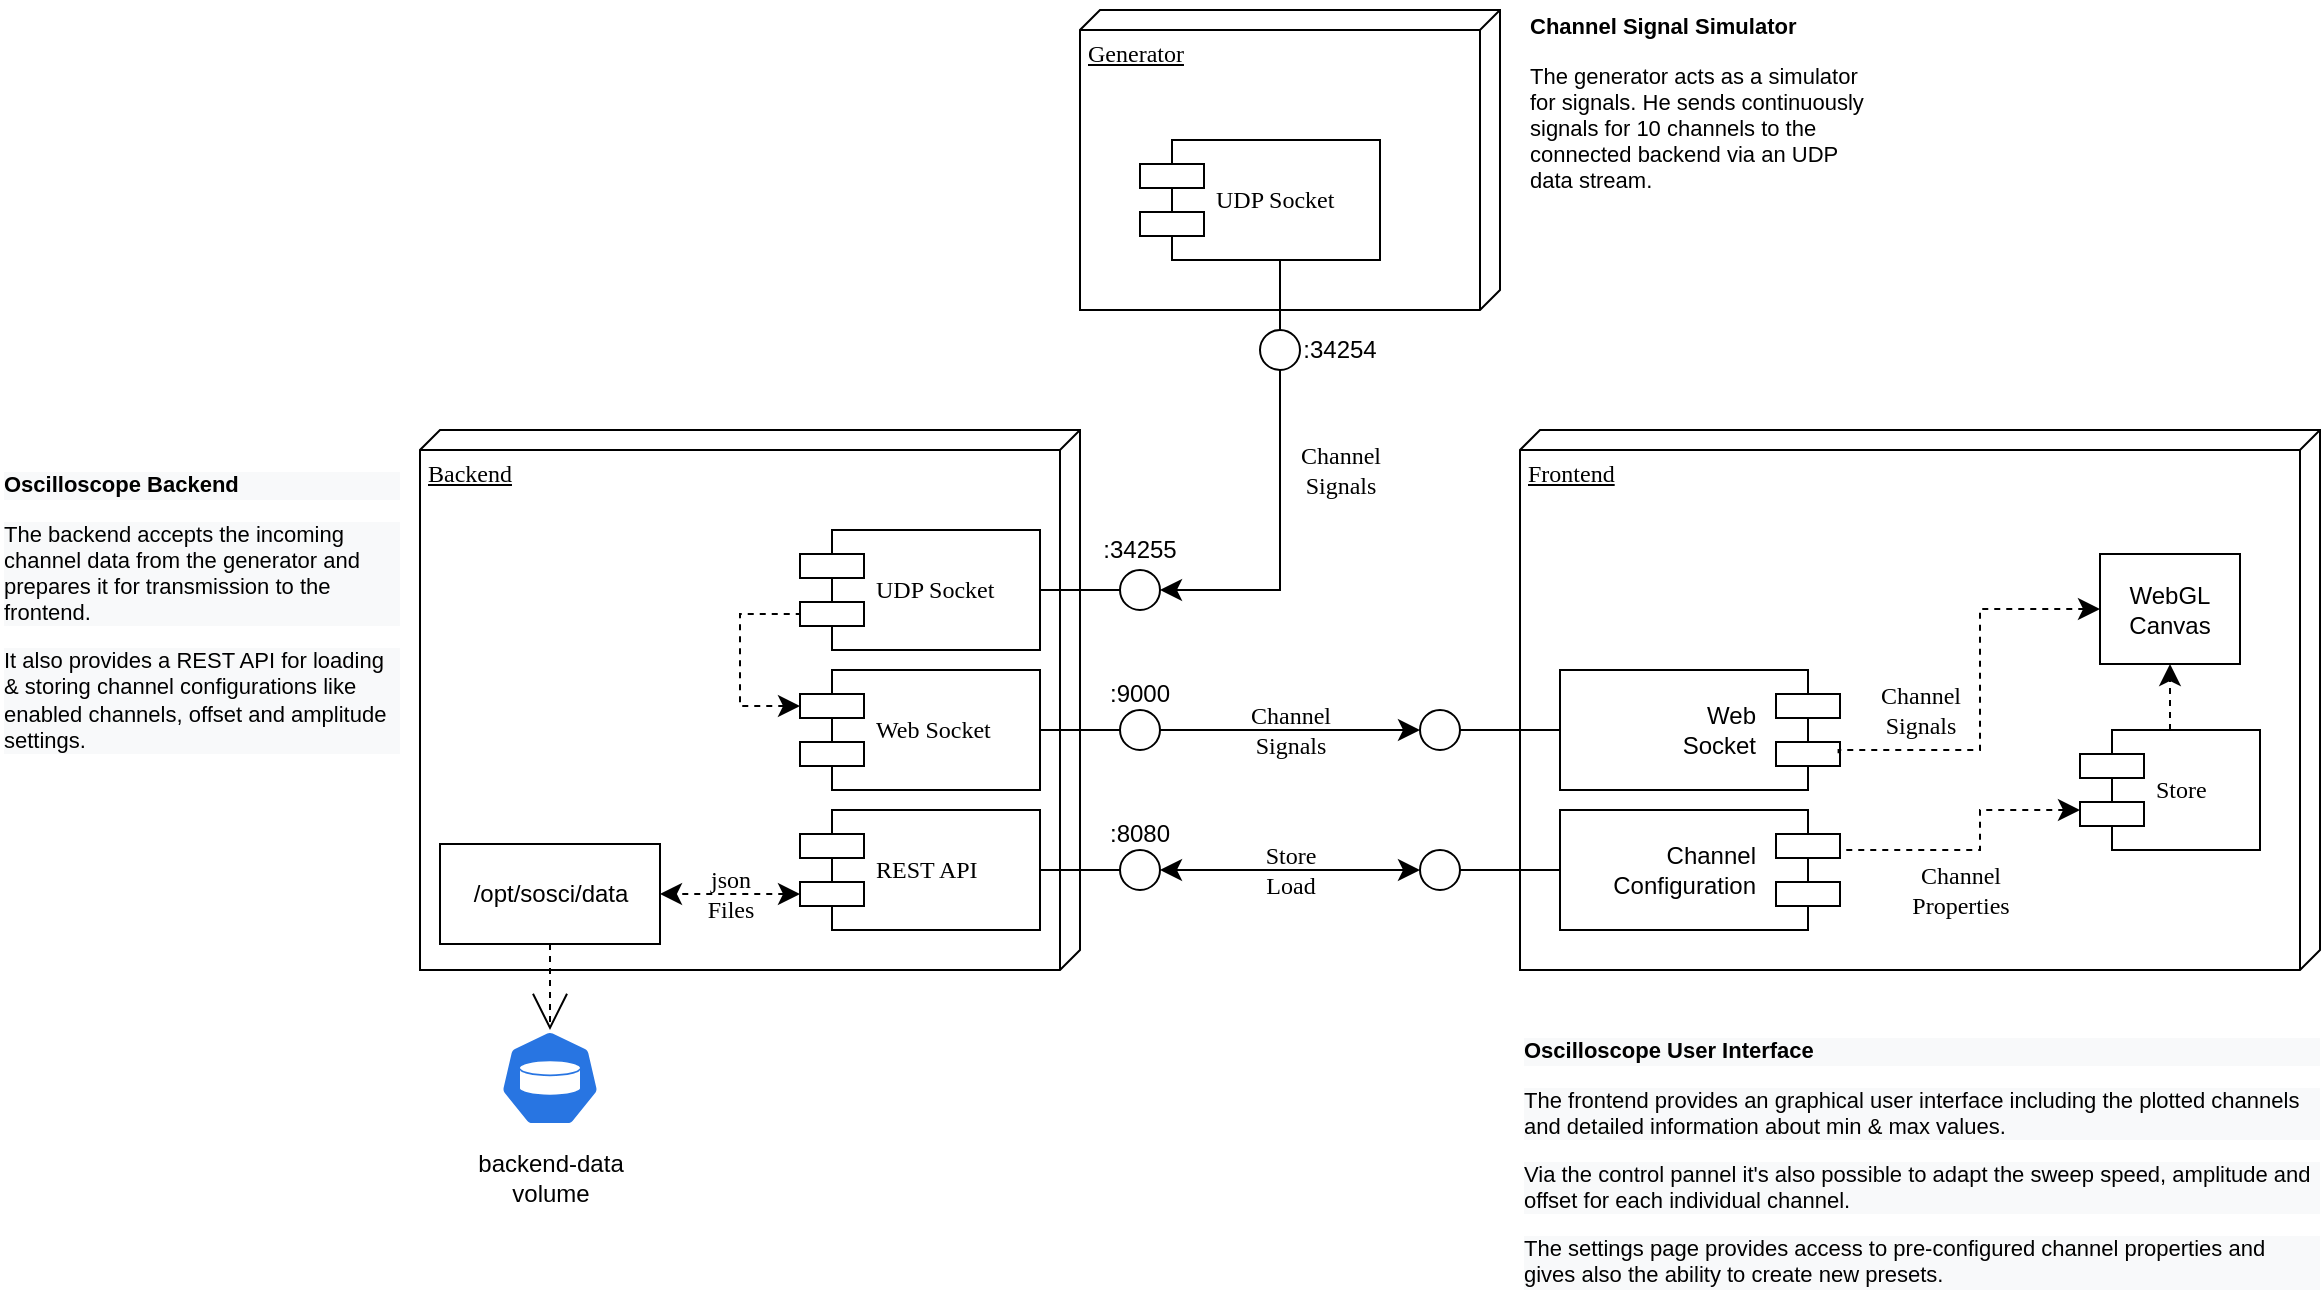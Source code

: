 <mxfile version="19.0.3" type="device"><diagram name="Page-1" id="5f0bae14-7c28-e335-631c-24af17079c00"><mxGraphModel dx="2996" dy="1993" grid="1" gridSize="10" guides="1" tooltips="1" connect="1" arrows="1" fold="1" page="1" pageScale="1" pageWidth="1100" pageHeight="850" background="none" math="0" shadow="0"><root><mxCell id="0"/><mxCell id="1" parent="0"/><mxCell id="39150e848f15840c-1" value="Backend" style="verticalAlign=top;align=left;spacingTop=8;spacingLeft=2;spacingRight=12;shape=cube;size=10;direction=south;fontStyle=4;html=1;rounded=0;shadow=0;comic=0;labelBackgroundColor=none;strokeWidth=1;fontFamily=Verdana;fontSize=12" parent="1" vertex="1"><mxGeometry x="110" y="90" width="330" height="270" as="geometry"/></mxCell><mxCell id="39150e848f15840c-2" value="Generator" style="verticalAlign=top;align=left;spacingTop=8;spacingLeft=2;spacingRight=12;shape=cube;size=10;direction=south;fontStyle=4;html=1;rounded=0;shadow=0;comic=0;labelBackgroundColor=none;strokeWidth=1;fontFamily=Verdana;fontSize=12" parent="1" vertex="1"><mxGeometry x="440" y="-120" width="210" height="150" as="geometry"/></mxCell><mxCell id="39150e848f15840c-3" value="Frontend" style="verticalAlign=top;align=left;spacingTop=8;spacingLeft=2;spacingRight=12;shape=cube;size=10;direction=south;fontStyle=4;html=1;rounded=0;shadow=0;comic=0;labelBackgroundColor=none;strokeWidth=1;fontFamily=Verdana;fontSize=12" parent="1" vertex="1"><mxGeometry x="660" y="90" width="400" height="270" as="geometry"/></mxCell><mxCell id="39150e848f15840c-5" value="UDP Socket" style="shape=component;align=left;spacingLeft=36;rounded=0;shadow=0;comic=0;labelBackgroundColor=none;strokeWidth=1;fontFamily=Verdana;fontSize=12;html=1;" parent="1" vertex="1"><mxGeometry x="300" y="140" width="120" height="60" as="geometry"/></mxCell><mxCell id="39150e848f15840c-6" value="" style="ellipse;whiteSpace=wrap;html=1;rounded=0;shadow=0;comic=0;labelBackgroundColor=none;strokeWidth=1;fontFamily=Verdana;fontSize=12;align=center;" parent="1" vertex="1"><mxGeometry x="460" y="160" width="20" height="20" as="geometry"/></mxCell><mxCell id="39150e848f15840c-7" value="UDP Socket" style="shape=component;align=left;spacingLeft=36;rounded=0;shadow=0;comic=0;labelBackgroundColor=none;strokeWidth=1;fontFamily=Verdana;fontSize=12;html=1;" parent="1" vertex="1"><mxGeometry x="470" y="-55" width="120" height="60" as="geometry"/></mxCell><mxCell id="39150e848f15840c-9" value="" style="ellipse;whiteSpace=wrap;html=1;rounded=0;shadow=0;comic=0;labelBackgroundColor=none;strokeWidth=1;fontFamily=Verdana;fontSize=12;align=center;" parent="1" vertex="1"><mxGeometry x="530" y="40" width="20" height="20" as="geometry"/></mxCell><mxCell id="39150e848f15840c-12" value="Channel&lt;br&gt;Signals" style="edgeStyle=none;rounded=0;html=1;labelBackgroundColor=none;startArrow=none;startFill=0;startSize=8;endArrow=classic;endFill=1;endSize=8;fontFamily=Verdana;fontSize=12;entryX=1;entryY=0.5;entryDx=0;entryDy=0;exitX=0.5;exitY=1;exitDx=0;exitDy=0;" parent="1" source="39150e848f15840c-9" target="39150e848f15840c-6" edge="1"><mxGeometry x="-0.412" y="30" relative="1" as="geometry"><Array as="points"><mxPoint x="540" y="170"/></Array><mxPoint as="offset"/></mxGeometry></mxCell><mxCell id="39150e848f15840c-13" style="edgeStyle=elbowEdgeStyle;rounded=0;html=1;labelBackgroundColor=none;startArrow=none;startFill=0;startSize=8;endArrow=none;endFill=0;endSize=16;fontFamily=Verdana;fontSize=12;" parent="1" source="39150e848f15840c-9" target="39150e848f15840c-7" edge="1"><mxGeometry relative="1" as="geometry"/></mxCell><mxCell id="39150e848f15840c-14" style="edgeStyle=elbowEdgeStyle;rounded=0;html=1;labelBackgroundColor=none;startArrow=none;startFill=0;startSize=8;endArrow=none;endFill=0;endSize=16;fontFamily=Verdana;fontSize=12;" parent="1" source="39150e848f15840c-6" target="39150e848f15840c-5" edge="1"><mxGeometry relative="1" as="geometry"/></mxCell><mxCell id="39150e848f15840c-17" value="Store&lt;br&gt;Load" style="edgeStyle=orthogonalEdgeStyle;rounded=0;html=1;labelBackgroundColor=none;startArrow=classic;startFill=1;startSize=8;endArrow=classic;endFill=1;endSize=8;fontFamily=Verdana;fontSize=12;entryX=1;entryY=0.5;entryDx=0;entryDy=0;exitX=0;exitY=0.5;exitDx=0;exitDy=0;" parent="1" source="5YSPNzkbMT4IatlBzflK-15" target="5YSPNzkbMT4IatlBzflK-7" edge="1"><mxGeometry relative="1" as="geometry"><Array as="points"><mxPoint x="610" y="310"/></Array></mxGeometry></mxCell><mxCell id="5YSPNzkbMT4IatlBzflK-3" value="Web Socket" style="shape=component;align=left;spacingLeft=36;rounded=0;shadow=0;comic=0;labelBackgroundColor=none;strokeWidth=1;fontFamily=Verdana;fontSize=12;html=1;" parent="1" vertex="1"><mxGeometry x="300" y="210" width="120" height="60" as="geometry"/></mxCell><mxCell id="5YSPNzkbMT4IatlBzflK-4" value="" style="ellipse;whiteSpace=wrap;html=1;rounded=0;shadow=0;comic=0;labelBackgroundColor=none;strokeWidth=1;fontFamily=Verdana;fontSize=12;align=center;" parent="1" vertex="1"><mxGeometry x="460" y="230" width="20" height="20" as="geometry"/></mxCell><mxCell id="5YSPNzkbMT4IatlBzflK-5" style="edgeStyle=elbowEdgeStyle;rounded=0;html=1;labelBackgroundColor=none;startArrow=none;startFill=0;startSize=8;endArrow=none;endFill=0;endSize=16;fontFamily=Verdana;fontSize=12;" parent="1" source="5YSPNzkbMT4IatlBzflK-4" target="5YSPNzkbMT4IatlBzflK-3" edge="1"><mxGeometry relative="1" as="geometry"/></mxCell><mxCell id="5YSPNzkbMT4IatlBzflK-6" value="REST API" style="shape=component;align=left;spacingLeft=36;rounded=0;shadow=0;comic=0;labelBackgroundColor=none;strokeWidth=1;fontFamily=Verdana;fontSize=12;html=1;" parent="1" vertex="1"><mxGeometry x="300" y="280" width="120" height="60" as="geometry"/></mxCell><mxCell id="5YSPNzkbMT4IatlBzflK-7" value="" style="ellipse;whiteSpace=wrap;html=1;rounded=0;shadow=0;comic=0;labelBackgroundColor=none;strokeWidth=1;fontFamily=Verdana;fontSize=12;align=center;" parent="1" vertex="1"><mxGeometry x="460" y="300" width="20" height="20" as="geometry"/></mxCell><mxCell id="5YSPNzkbMT4IatlBzflK-8" style="edgeStyle=elbowEdgeStyle;rounded=0;html=1;labelBackgroundColor=none;startArrow=none;startFill=0;startSize=8;endArrow=none;endFill=0;endSize=16;fontFamily=Verdana;fontSize=12;" parent="1" source="5YSPNzkbMT4IatlBzflK-7" target="5YSPNzkbMT4IatlBzflK-6" edge="1"><mxGeometry relative="1" as="geometry"/></mxCell><mxCell id="5YSPNzkbMT4IatlBzflK-14" value="" style="shape=component;align=left;spacingLeft=36;rounded=0;shadow=0;comic=0;labelBackgroundColor=none;strokeWidth=1;fontFamily=Verdana;fontSize=12;html=1;flipV=1;flipH=1;" parent="1" vertex="1"><mxGeometry x="680" y="280" width="140" height="60" as="geometry"/></mxCell><mxCell id="5YSPNzkbMT4IatlBzflK-15" value="" style="ellipse;whiteSpace=wrap;html=1;rounded=0;shadow=0;comic=0;labelBackgroundColor=none;strokeWidth=1;fontFamily=Verdana;fontSize=12;align=center;" parent="1" vertex="1"><mxGeometry x="610" y="300" width="20" height="20" as="geometry"/></mxCell><mxCell id="5YSPNzkbMT4IatlBzflK-16" style="edgeStyle=elbowEdgeStyle;rounded=0;html=1;labelBackgroundColor=none;startArrow=none;startFill=0;startSize=8;endArrow=none;endFill=0;endSize=16;fontFamily=Verdana;fontSize=12;" parent="1" source="5YSPNzkbMT4IatlBzflK-15" target="5YSPNzkbMT4IatlBzflK-14" edge="1"><mxGeometry relative="1" as="geometry"/></mxCell><mxCell id="5YSPNzkbMT4IatlBzflK-17" value="/opt/sosci/data" style="html=1;" parent="1" vertex="1"><mxGeometry x="120" y="297" width="110" height="50" as="geometry"/></mxCell><mxCell id="5YSPNzkbMT4IatlBzflK-18" value="json&lt;br&gt;Files" style="edgeStyle=none;rounded=0;html=1;dashed=1;labelBackgroundColor=none;startArrow=classic;startFill=1;startSize=8;endArrow=classic;endFill=1;endSize=8;fontFamily=Verdana;fontSize=12;entryX=1;entryY=0.5;entryDx=0;entryDy=0;exitX=0;exitY=0.7;exitDx=0;exitDy=0;" parent="1" source="5YSPNzkbMT4IatlBzflK-6" target="5YSPNzkbMT4IatlBzflK-17" edge="1"><mxGeometry relative="1" as="geometry"><mxPoint x="770" y="180" as="sourcePoint"/><mxPoint x="490" y="180" as="targetPoint"/></mxGeometry></mxCell><mxCell id="5YSPNzkbMT4IatlBzflK-19" value="&lt;br&gt;&lt;br&gt;&lt;br&gt;&lt;br&gt;&lt;br&gt;&lt;br&gt;&lt;br&gt;backend-data&lt;br&gt;volume" style="sketch=0;html=1;dashed=0;whitespace=wrap;fillColor=#2875E2;strokeColor=#ffffff;points=[[0.005,0.63,0],[0.1,0.2,0],[0.9,0.2,0],[0.5,0,0],[0.995,0.63,0],[0.72,0.99,0],[0.5,1,0],[0.28,0.99,0]];shape=mxgraph.kubernetes.icon;prIcon=vol" parent="1" vertex="1"><mxGeometry x="150" y="390" width="50" height="48" as="geometry"/></mxCell><mxCell id="5YSPNzkbMT4IatlBzflK-20" style="edgeStyle=none;rounded=0;html=1;dashed=1;labelBackgroundColor=none;startArrow=none;startFill=0;startSize=8;endArrow=open;endFill=0;endSize=16;fontFamily=Verdana;fontSize=12;entryX=0.5;entryY=0;entryDx=0;entryDy=0;exitX=0.5;exitY=1;exitDx=0;exitDy=0;entryPerimeter=0;" parent="1" source="5YSPNzkbMT4IatlBzflK-17" target="5YSPNzkbMT4IatlBzflK-19" edge="1"><mxGeometry relative="1" as="geometry"><mxPoint x="290" y="332" as="sourcePoint"/><mxPoint x="230" y="332" as="targetPoint"/></mxGeometry></mxCell><mxCell id="5YSPNzkbMT4IatlBzflK-22" value="" style="shape=component;align=left;spacingLeft=36;rounded=0;shadow=0;comic=0;labelBackgroundColor=none;strokeWidth=1;fontFamily=Verdana;fontSize=12;html=1;flipV=1;flipH=1;" parent="1" vertex="1"><mxGeometry x="680" y="210" width="140" height="60" as="geometry"/></mxCell><mxCell id="5YSPNzkbMT4IatlBzflK-23" value="" style="ellipse;whiteSpace=wrap;html=1;rounded=0;shadow=0;comic=0;labelBackgroundColor=none;strokeWidth=1;fontFamily=Verdana;fontSize=12;align=center;" parent="1" vertex="1"><mxGeometry x="610" y="230" width="20" height="20" as="geometry"/></mxCell><mxCell id="5YSPNzkbMT4IatlBzflK-24" style="edgeStyle=elbowEdgeStyle;rounded=0;html=1;labelBackgroundColor=none;startArrow=none;startFill=0;startSize=8;endArrow=none;endFill=0;endSize=16;fontFamily=Verdana;fontSize=12;" parent="1" source="5YSPNzkbMT4IatlBzflK-23" target="5YSPNzkbMT4IatlBzflK-22" edge="1"><mxGeometry relative="1" as="geometry"/></mxCell><mxCell id="5YSPNzkbMT4IatlBzflK-25" value="Web Socket" style="text;html=1;strokeColor=none;fillColor=none;align=right;verticalAlign=middle;whiteSpace=wrap;rounded=0;" parent="1" vertex="1"><mxGeometry x="720" y="225" width="60" height="30" as="geometry"/></mxCell><mxCell id="5YSPNzkbMT4IatlBzflK-26" value="Channel&lt;br&gt;Configuration" style="text;html=1;strokeColor=none;fillColor=none;align=right;verticalAlign=middle;whiteSpace=wrap;rounded=0;" parent="1" vertex="1"><mxGeometry x="720" y="295" width="60" height="30" as="geometry"/></mxCell><mxCell id="5YSPNzkbMT4IatlBzflK-27" value="Channel&lt;br&gt;Signals" style="edgeStyle=orthogonalEdgeStyle;rounded=0;html=1;labelBackgroundColor=none;startArrow=classic;startFill=1;startSize=8;endArrow=none;endFill=0;endSize=8;fontFamily=Verdana;fontSize=12;entryX=1;entryY=0.5;entryDx=0;entryDy=0;exitX=0;exitY=0.5;exitDx=0;exitDy=0;" parent="1" source="5YSPNzkbMT4IatlBzflK-23" target="5YSPNzkbMT4IatlBzflK-4" edge="1"><mxGeometry relative="1" as="geometry"><Array as="points"/><mxPoint x="610" y="435" as="sourcePoint"/><mxPoint x="490.0" y="320" as="targetPoint"/></mxGeometry></mxCell><mxCell id="5YSPNzkbMT4IatlBzflK-28" style="edgeStyle=orthogonalEdgeStyle;rounded=0;html=1;labelBackgroundColor=none;startArrow=classic;startFill=1;startSize=8;endArrow=none;endFill=0;endSize=8;fontFamily=Verdana;fontSize=12;entryX=0;entryY=0.7;entryDx=0;entryDy=0;exitX=0;exitY=0.3;exitDx=0;exitDy=0;dashed=1;" parent="1" source="5YSPNzkbMT4IatlBzflK-3" target="39150e848f15840c-5" edge="1"><mxGeometry relative="1" as="geometry"><Array as="points"><mxPoint x="270" y="228"/><mxPoint x="270" y="182"/></Array><mxPoint x="620.0" y="250" as="sourcePoint"/><mxPoint x="490.0" y="250" as="targetPoint"/></mxGeometry></mxCell><mxCell id="5YSPNzkbMT4IatlBzflK-29" value=":34254" style="text;html=1;strokeColor=none;fillColor=none;align=center;verticalAlign=middle;whiteSpace=wrap;rounded=0;" parent="1" vertex="1"><mxGeometry x="540" y="35" width="60" height="30" as="geometry"/></mxCell><mxCell id="5YSPNzkbMT4IatlBzflK-30" value=":34255" style="text;html=1;strokeColor=none;fillColor=none;align=center;verticalAlign=middle;whiteSpace=wrap;rounded=0;" parent="1" vertex="1"><mxGeometry x="440" y="135" width="60" height="30" as="geometry"/></mxCell><mxCell id="5YSPNzkbMT4IatlBzflK-31" value=":9000" style="text;html=1;strokeColor=none;fillColor=none;align=center;verticalAlign=middle;whiteSpace=wrap;rounded=0;" parent="1" vertex="1"><mxGeometry x="440" y="207" width="60" height="30" as="geometry"/></mxCell><mxCell id="5YSPNzkbMT4IatlBzflK-32" value=":8080" style="text;html=1;strokeColor=none;fillColor=none;align=center;verticalAlign=middle;whiteSpace=wrap;rounded=0;" parent="1" vertex="1"><mxGeometry x="440" y="277" width="60" height="30" as="geometry"/></mxCell><mxCell id="5YSPNzkbMT4IatlBzflK-33" value="Channel&lt;br&gt;Properties" style="edgeStyle=orthogonalEdgeStyle;rounded=0;html=1;labelBackgroundColor=none;startArrow=classic;startFill=1;startSize=8;endArrow=none;endFill=0;endSize=8;fontFamily=Verdana;fontSize=12;entryX=1;entryY=0.25;entryDx=0;entryDy=0;dashed=1;" parent="1" source="5YSPNzkbMT4IatlBzflK-34" target="5YSPNzkbMT4IatlBzflK-14" edge="1"><mxGeometry x="0.242" y="22" relative="1" as="geometry"><Array as="points"><mxPoint x="890" y="280"/><mxPoint x="890" y="300"/><mxPoint x="820" y="300"/></Array><mxPoint x="820" y="260" as="sourcePoint"/><mxPoint x="310" y="192" as="targetPoint"/><mxPoint x="10" y="-2" as="offset"/></mxGeometry></mxCell><mxCell id="5YSPNzkbMT4IatlBzflK-34" value="Store" style="shape=component;align=left;spacingLeft=36;rounded=0;shadow=0;comic=0;labelBackgroundColor=none;strokeWidth=1;fontFamily=Verdana;fontSize=12;html=1;" parent="1" vertex="1"><mxGeometry x="940" y="240" width="90" height="60" as="geometry"/></mxCell><mxCell id="5YSPNzkbMT4IatlBzflK-35" value="Channel&lt;br&gt;Signals" style="edgeStyle=orthogonalEdgeStyle;rounded=0;html=1;labelBackgroundColor=none;startArrow=classic;startFill=1;startSize=8;endArrow=none;endFill=0;endSize=8;fontFamily=Verdana;fontSize=12;entryX=0.005;entryY=0.3;entryDx=0;entryDy=0;dashed=1;entryPerimeter=0;exitX=0;exitY=0.5;exitDx=0;exitDy=0;" parent="1" source="5YSPNzkbMT4IatlBzflK-37" target="5YSPNzkbMT4IatlBzflK-22" edge="1"><mxGeometry x="0.58" y="-20" relative="1" as="geometry"><Array as="points"><mxPoint x="890" y="180"/><mxPoint x="890" y="250"/><mxPoint x="819" y="250"/></Array><mxPoint x="910" y="290.029" as="sourcePoint"/><mxPoint x="830" y="305" as="targetPoint"/><mxPoint as="offset"/></mxGeometry></mxCell><mxCell id="5YSPNzkbMT4IatlBzflK-37" value="WebGL&lt;br&gt;Canvas" style="rounded=0;whiteSpace=wrap;html=1;" parent="1" vertex="1"><mxGeometry x="950" y="152" width="70" height="55" as="geometry"/></mxCell><mxCell id="5YSPNzkbMT4IatlBzflK-38" value="" style="edgeStyle=orthogonalEdgeStyle;rounded=0;html=1;labelBackgroundColor=none;startArrow=none;startFill=0;startSize=8;endArrow=classic;endFill=1;endSize=8;fontFamily=Verdana;fontSize=12;dashed=1;entryX=0.5;entryY=1;entryDx=0;entryDy=0;" parent="1" source="5YSPNzkbMT4IatlBzflK-34" target="5YSPNzkbMT4IatlBzflK-37" edge="1"><mxGeometry x="0.241" y="20" relative="1" as="geometry"><Array as="points"/><mxPoint x="1040" y="400" as="sourcePoint"/><mxPoint x="995" y="200" as="targetPoint"/><mxPoint as="offset"/></mxGeometry></mxCell><mxCell id="5YSPNzkbMT4IatlBzflK-39" value="&lt;h1 style=&quot;font-size: 11px;&quot;&gt;Channel Signal Simulator&lt;/h1&gt;&lt;p style=&quot;font-size: 11px;&quot;&gt;The generator acts as a simulator for signals. He sends continuously signals for 10 channels to the connected backend via an UDP data stream.&lt;/p&gt;" style="text;html=1;strokeColor=none;fillColor=none;spacing=5;spacingTop=-20;whiteSpace=wrap;overflow=hidden;rounded=0;fontSize=11;" parent="1" vertex="1"><mxGeometry x="660" y="-115" width="180" height="140" as="geometry"/></mxCell><mxCell id="5YSPNzkbMT4IatlBzflK-40" value="&lt;h1 style=&quot;color: rgb(0, 0, 0); font-family: Helvetica; font-style: normal; font-variant-ligatures: normal; font-variant-caps: normal; letter-spacing: normal; orphans: 2; text-align: left; text-indent: 0px; text-transform: none; widows: 2; word-spacing: 0px; -webkit-text-stroke-width: 0px; background-color: rgb(248, 249, 250); text-decoration-thickness: initial; text-decoration-style: initial; text-decoration-color: initial; font-size: 11px;&quot;&gt;Oscilloscope Backend&lt;/h1&gt;&lt;p style=&quot;color: rgb(0, 0, 0); font-family: Helvetica; font-size: 11px; font-style: normal; font-variant-ligatures: normal; font-variant-caps: normal; font-weight: 400; letter-spacing: normal; orphans: 2; text-align: left; text-indent: 0px; text-transform: none; widows: 2; word-spacing: 0px; -webkit-text-stroke-width: 0px; background-color: rgb(248, 249, 250); text-decoration-thickness: initial; text-decoration-style: initial; text-decoration-color: initial;&quot;&gt;The backend accepts the incoming channel data from the generator and prepares it for transmission to the frontend.&lt;/p&gt;&lt;p style=&quot;color: rgb(0, 0, 0); font-family: Helvetica; font-size: 11px; font-style: normal; font-variant-ligatures: normal; font-variant-caps: normal; font-weight: 400; letter-spacing: normal; orphans: 2; text-align: left; text-indent: 0px; text-transform: none; widows: 2; word-spacing: 0px; -webkit-text-stroke-width: 0px; background-color: rgb(248, 249, 250); text-decoration-thickness: initial; text-decoration-style: initial; text-decoration-color: initial;&quot;&gt;It also provides a REST API for loading &amp;amp; storing channel configurations like enabled channels, offset and amplitude settings.&lt;/p&gt;" style="text;whiteSpace=wrap;html=1;fontSize=11;" parent="1" vertex="1"><mxGeometry x="-100" y="97" width="200" height="180" as="geometry"/></mxCell><mxCell id="5YSPNzkbMT4IatlBzflK-42" value="&lt;h1 style=&quot;color: rgb(0, 0, 0); font-family: Helvetica; font-style: normal; font-variant-ligatures: normal; font-variant-caps: normal; letter-spacing: normal; orphans: 2; text-align: left; text-indent: 0px; text-transform: none; widows: 2; word-spacing: 0px; -webkit-text-stroke-width: 0px; background-color: rgb(248, 249, 250); text-decoration-thickness: initial; text-decoration-style: initial; text-decoration-color: initial; font-size: 11px;&quot;&gt;Oscilloscope User Interface&lt;/h1&gt;&lt;p style=&quot;color: rgb(0, 0, 0); font-family: Helvetica; font-size: 11px; font-style: normal; font-variant-ligatures: normal; font-variant-caps: normal; font-weight: 400; letter-spacing: normal; orphans: 2; text-align: left; text-indent: 0px; text-transform: none; widows: 2; word-spacing: 0px; -webkit-text-stroke-width: 0px; background-color: rgb(248, 249, 250); text-decoration-thickness: initial; text-decoration-style: initial; text-decoration-color: initial;&quot;&gt;The frontend provides an graphical user interface including the plotted channels and detailed information about min &amp;amp; max values.&lt;/p&gt;&lt;p style=&quot;color: rgb(0, 0, 0); font-family: Helvetica; font-size: 11px; font-style: normal; font-variant-ligatures: normal; font-variant-caps: normal; font-weight: 400; letter-spacing: normal; orphans: 2; text-align: left; text-indent: 0px; text-transform: none; widows: 2; word-spacing: 0px; -webkit-text-stroke-width: 0px; background-color: rgb(248, 249, 250); text-decoration-thickness: initial; text-decoration-style: initial; text-decoration-color: initial;&quot;&gt;Via the control pannel it's also possible to adapt the sweep speed, amplitude and offset for each individual channel.&lt;/p&gt;&lt;p style=&quot;color: rgb(0, 0, 0); font-family: Helvetica; font-size: 11px; font-style: normal; font-variant-ligatures: normal; font-variant-caps: normal; font-weight: 400; letter-spacing: normal; orphans: 2; text-align: left; text-indent: 0px; text-transform: none; widows: 2; word-spacing: 0px; -webkit-text-stroke-width: 0px; background-color: rgb(248, 249, 250); text-decoration-thickness: initial; text-decoration-style: initial; text-decoration-color: initial;&quot;&gt;The settings page provides access to pre-configured channel properties and gives also the ability to create new presets.&lt;/p&gt;" style="text;whiteSpace=wrap;html=1;fontSize=11;" parent="1" vertex="1"><mxGeometry x="660" y="380" width="400" height="80" as="geometry"/></mxCell></root></mxGraphModel></diagram></mxfile>